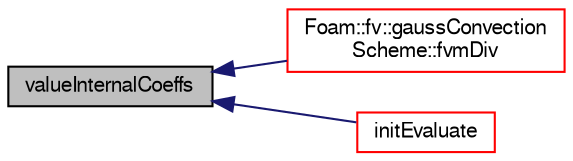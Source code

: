 digraph "valueInternalCoeffs"
{
  bgcolor="transparent";
  edge [fontname="FreeSans",fontsize="10",labelfontname="FreeSans",labelfontsize="10"];
  node [fontname="FreeSans",fontsize="10",shape=record];
  rankdir="LR";
  Node1717 [label="valueInternalCoeffs",height=0.2,width=0.4,color="black", fillcolor="grey75", style="filled", fontcolor="black"];
  Node1717 -> Node1718 [dir="back",color="midnightblue",fontsize="10",style="solid",fontname="FreeSans"];
  Node1718 [label="Foam::fv::gaussConvection\lScheme::fvmDiv",height=0.2,width=0.4,color="red",URL="$a22446.html#ad6edbed7fbf0c42fcc63dee2f3ee3bf3"];
  Node1717 -> Node1728 [dir="back",color="midnightblue",fontsize="10",style="solid",fontname="FreeSans"];
  Node1728 [label="initEvaluate",height=0.2,width=0.4,color="red",URL="$a22354.html#a61f753df7fc804b3c291d9575e062016",tooltip="Initialise the evaluation of the patch field. "];
}
